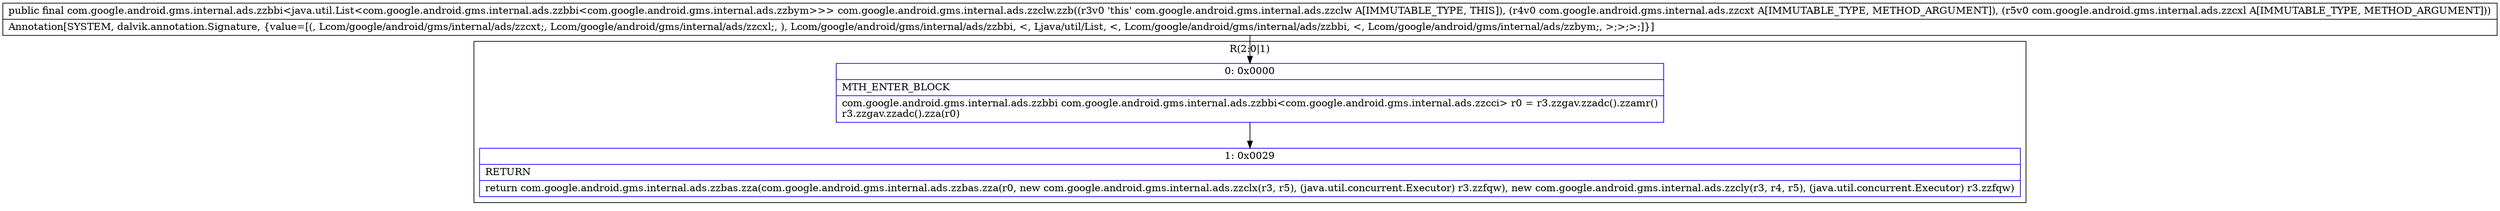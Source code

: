 digraph "CFG forcom.google.android.gms.internal.ads.zzclw.zzb(Lcom\/google\/android\/gms\/internal\/ads\/zzcxt;Lcom\/google\/android\/gms\/internal\/ads\/zzcxl;)Lcom\/google\/android\/gms\/internal\/ads\/zzbbi;" {
subgraph cluster_Region_1560060757 {
label = "R(2:0|1)";
node [shape=record,color=blue];
Node_0 [shape=record,label="{0\:\ 0x0000|MTH_ENTER_BLOCK\l|com.google.android.gms.internal.ads.zzbbi com.google.android.gms.internal.ads.zzbbi\<com.google.android.gms.internal.ads.zzcci\> r0 = r3.zzgav.zzadc().zzamr()\lr3.zzgav.zzadc().zza(r0)\l}"];
Node_1 [shape=record,label="{1\:\ 0x0029|RETURN\l|return com.google.android.gms.internal.ads.zzbas.zza(com.google.android.gms.internal.ads.zzbas.zza(r0, new com.google.android.gms.internal.ads.zzclx(r3, r5), (java.util.concurrent.Executor) r3.zzfqw), new com.google.android.gms.internal.ads.zzcly(r3, r4, r5), (java.util.concurrent.Executor) r3.zzfqw)\l}"];
}
MethodNode[shape=record,label="{public final com.google.android.gms.internal.ads.zzbbi\<java.util.List\<com.google.android.gms.internal.ads.zzbbi\<com.google.android.gms.internal.ads.zzbym\>\>\> com.google.android.gms.internal.ads.zzclw.zzb((r3v0 'this' com.google.android.gms.internal.ads.zzclw A[IMMUTABLE_TYPE, THIS]), (r4v0 com.google.android.gms.internal.ads.zzcxt A[IMMUTABLE_TYPE, METHOD_ARGUMENT]), (r5v0 com.google.android.gms.internal.ads.zzcxl A[IMMUTABLE_TYPE, METHOD_ARGUMENT]))  | Annotation[SYSTEM, dalvik.annotation.Signature, \{value=[(, Lcom\/google\/android\/gms\/internal\/ads\/zzcxt;, Lcom\/google\/android\/gms\/internal\/ads\/zzcxl;, ), Lcom\/google\/android\/gms\/internal\/ads\/zzbbi, \<, Ljava\/util\/List, \<, Lcom\/google\/android\/gms\/internal\/ads\/zzbbi, \<, Lcom\/google\/android\/gms\/internal\/ads\/zzbym;, \>;\>;\>;]\}]\l}"];
MethodNode -> Node_0;
Node_0 -> Node_1;
}

